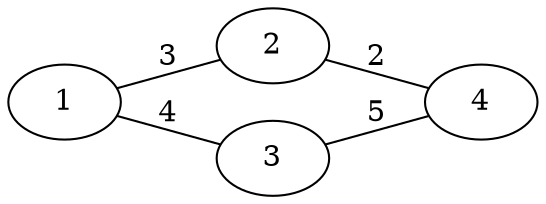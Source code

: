 graph {
    rankdir=LR
    1 -- 2 [label=3, len=3]
    1 -- 3 [label=4, len=4]
    2 -- 4 [label=2, len=2]
    3 -- 4 [label=5, len=5]
}
